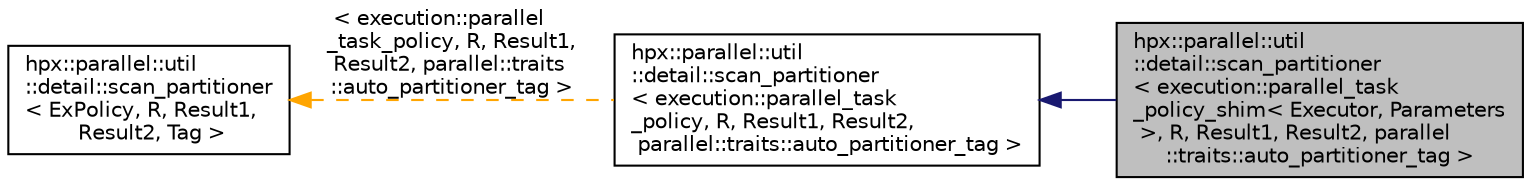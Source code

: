 digraph "hpx::parallel::util::detail::scan_partitioner&lt; execution::parallel_task_policy_shim&lt; Executor, Parameters &gt;, R, Result1, Result2, parallel::traits::auto_partitioner_tag &gt;"
{
  edge [fontname="Helvetica",fontsize="10",labelfontname="Helvetica",labelfontsize="10"];
  node [fontname="Helvetica",fontsize="10",shape=record];
  rankdir="LR";
  Node0 [label="hpx::parallel::util\l::detail::scan_partitioner\l\< execution::parallel_task\l_policy_shim\< Executor, Parameters\l \>, R, Result1, Result2, parallel\l::traits::auto_partitioner_tag \>",height=0.2,width=0.4,color="black", fillcolor="grey75", style="filled", fontcolor="black"];
  Node1 -> Node0 [dir="back",color="midnightblue",fontsize="10",style="solid",fontname="Helvetica"];
  Node1 [label="hpx::parallel::util\l::detail::scan_partitioner\l\< execution::parallel_task\l_policy, R, Result1, Result2,\l parallel::traits::auto_partitioner_tag \>",height=0.2,width=0.4,color="black", fillcolor="white", style="filled",URL="$dc/db8/structhpx_1_1parallel_1_1util_1_1detail_1_1scan__partitioner.html"];
  Node2 -> Node1 [dir="back",color="orange",fontsize="10",style="dashed",label=" \< execution::parallel\l_task_policy, R, Result1,\l Result2, parallel::traits\l::auto_partitioner_tag \>" ,fontname="Helvetica"];
  Node2 [label="hpx::parallel::util\l::detail::scan_partitioner\l\< ExPolicy, R, Result1,\l Result2, Tag \>",height=0.2,width=0.4,color="black", fillcolor="white", style="filled",URL="$dc/db8/structhpx_1_1parallel_1_1util_1_1detail_1_1scan__partitioner.html"];
}
